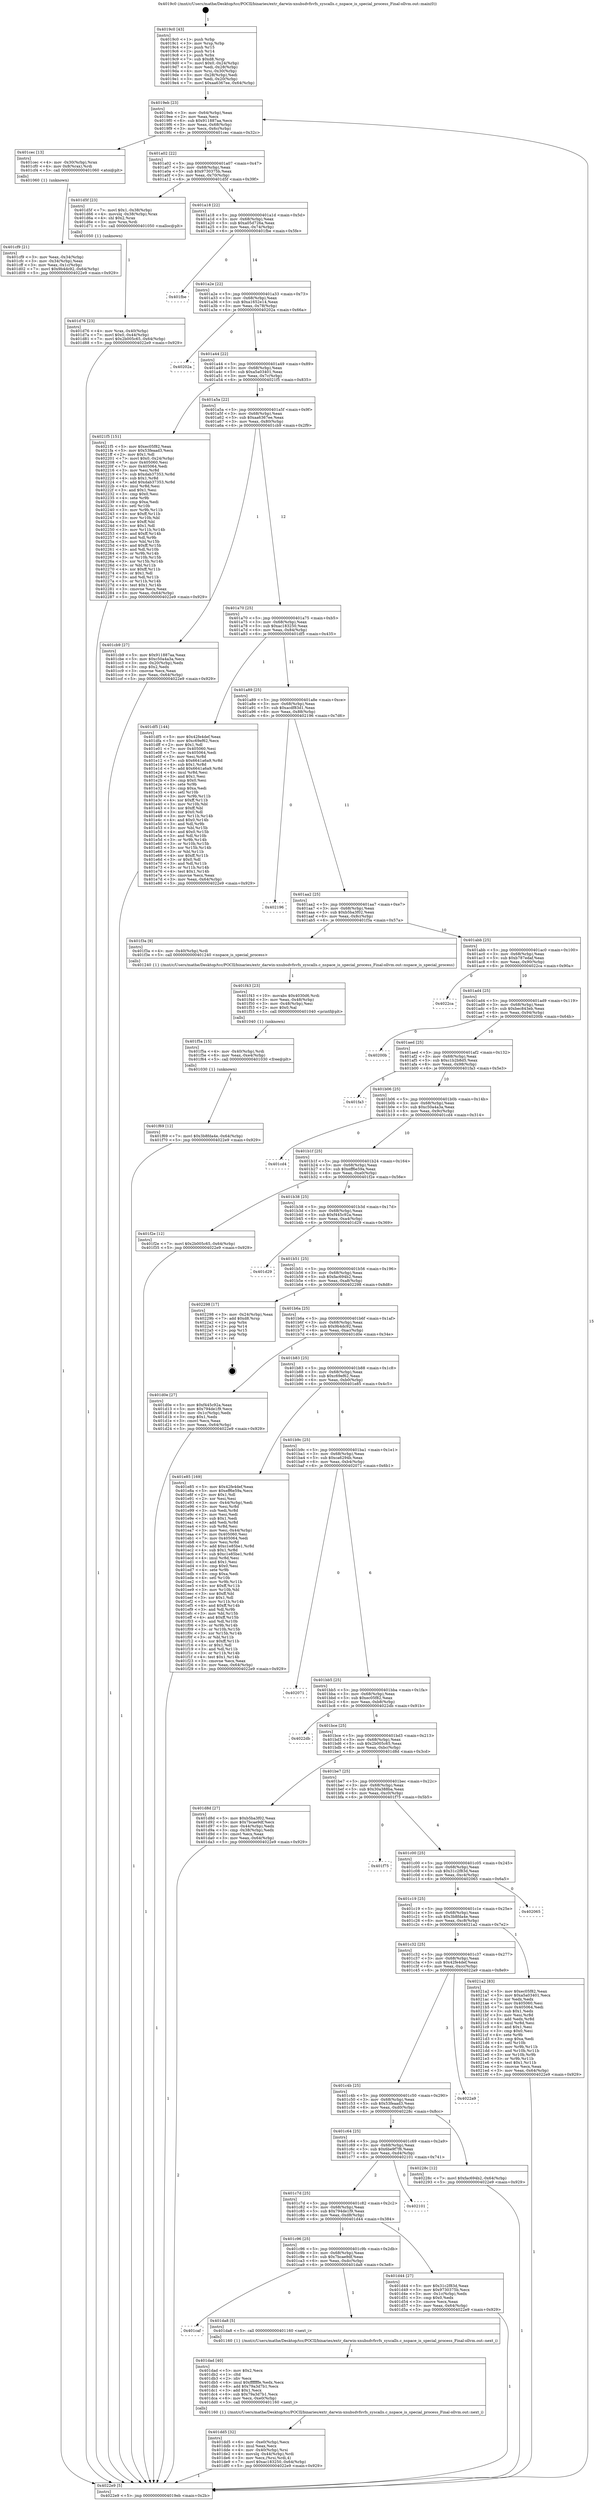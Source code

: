 digraph "0x4019c0" {
  label = "0x4019c0 (/mnt/c/Users/mathe/Desktop/tcc/POCII/binaries/extr_darwin-xnubsdvfsvfs_syscalls.c_nspace_is_special_process_Final-ollvm.out::main(0))"
  labelloc = "t"
  node[shape=record]

  Entry [label="",width=0.3,height=0.3,shape=circle,fillcolor=black,style=filled]
  "0x4019eb" [label="{
     0x4019eb [23]\l
     | [instrs]\l
     &nbsp;&nbsp;0x4019eb \<+3\>: mov -0x64(%rbp),%eax\l
     &nbsp;&nbsp;0x4019ee \<+2\>: mov %eax,%ecx\l
     &nbsp;&nbsp;0x4019f0 \<+6\>: sub $0x911887aa,%ecx\l
     &nbsp;&nbsp;0x4019f6 \<+3\>: mov %eax,-0x68(%rbp)\l
     &nbsp;&nbsp;0x4019f9 \<+3\>: mov %ecx,-0x6c(%rbp)\l
     &nbsp;&nbsp;0x4019fc \<+6\>: je 0000000000401cec \<main+0x32c\>\l
  }"]
  "0x401cec" [label="{
     0x401cec [13]\l
     | [instrs]\l
     &nbsp;&nbsp;0x401cec \<+4\>: mov -0x30(%rbp),%rax\l
     &nbsp;&nbsp;0x401cf0 \<+4\>: mov 0x8(%rax),%rdi\l
     &nbsp;&nbsp;0x401cf4 \<+5\>: call 0000000000401060 \<atoi@plt\>\l
     | [calls]\l
     &nbsp;&nbsp;0x401060 \{1\} (unknown)\l
  }"]
  "0x401a02" [label="{
     0x401a02 [22]\l
     | [instrs]\l
     &nbsp;&nbsp;0x401a02 \<+5\>: jmp 0000000000401a07 \<main+0x47\>\l
     &nbsp;&nbsp;0x401a07 \<+3\>: mov -0x68(%rbp),%eax\l
     &nbsp;&nbsp;0x401a0a \<+5\>: sub $0x9730375b,%eax\l
     &nbsp;&nbsp;0x401a0f \<+3\>: mov %eax,-0x70(%rbp)\l
     &nbsp;&nbsp;0x401a12 \<+6\>: je 0000000000401d5f \<main+0x39f\>\l
  }"]
  Exit [label="",width=0.3,height=0.3,shape=circle,fillcolor=black,style=filled,peripheries=2]
  "0x401d5f" [label="{
     0x401d5f [23]\l
     | [instrs]\l
     &nbsp;&nbsp;0x401d5f \<+7\>: movl $0x1,-0x38(%rbp)\l
     &nbsp;&nbsp;0x401d66 \<+4\>: movslq -0x38(%rbp),%rax\l
     &nbsp;&nbsp;0x401d6a \<+4\>: shl $0x2,%rax\l
     &nbsp;&nbsp;0x401d6e \<+3\>: mov %rax,%rdi\l
     &nbsp;&nbsp;0x401d71 \<+5\>: call 0000000000401050 \<malloc@plt\>\l
     | [calls]\l
     &nbsp;&nbsp;0x401050 \{1\} (unknown)\l
  }"]
  "0x401a18" [label="{
     0x401a18 [22]\l
     | [instrs]\l
     &nbsp;&nbsp;0x401a18 \<+5\>: jmp 0000000000401a1d \<main+0x5d\>\l
     &nbsp;&nbsp;0x401a1d \<+3\>: mov -0x68(%rbp),%eax\l
     &nbsp;&nbsp;0x401a20 \<+5\>: sub $0xa05d726a,%eax\l
     &nbsp;&nbsp;0x401a25 \<+3\>: mov %eax,-0x74(%rbp)\l
     &nbsp;&nbsp;0x401a28 \<+6\>: je 0000000000401fbe \<main+0x5fe\>\l
  }"]
  "0x401f69" [label="{
     0x401f69 [12]\l
     | [instrs]\l
     &nbsp;&nbsp;0x401f69 \<+7\>: movl $0x3b8fda4e,-0x64(%rbp)\l
     &nbsp;&nbsp;0x401f70 \<+5\>: jmp 00000000004022e9 \<main+0x929\>\l
  }"]
  "0x401fbe" [label="{
     0x401fbe\l
  }", style=dashed]
  "0x401a2e" [label="{
     0x401a2e [22]\l
     | [instrs]\l
     &nbsp;&nbsp;0x401a2e \<+5\>: jmp 0000000000401a33 \<main+0x73\>\l
     &nbsp;&nbsp;0x401a33 \<+3\>: mov -0x68(%rbp),%eax\l
     &nbsp;&nbsp;0x401a36 \<+5\>: sub $0xa1652e14,%eax\l
     &nbsp;&nbsp;0x401a3b \<+3\>: mov %eax,-0x78(%rbp)\l
     &nbsp;&nbsp;0x401a3e \<+6\>: je 000000000040202a \<main+0x66a\>\l
  }"]
  "0x401f5a" [label="{
     0x401f5a [15]\l
     | [instrs]\l
     &nbsp;&nbsp;0x401f5a \<+4\>: mov -0x40(%rbp),%rdi\l
     &nbsp;&nbsp;0x401f5e \<+6\>: mov %eax,-0xe4(%rbp)\l
     &nbsp;&nbsp;0x401f64 \<+5\>: call 0000000000401030 \<free@plt\>\l
     | [calls]\l
     &nbsp;&nbsp;0x401030 \{1\} (unknown)\l
  }"]
  "0x40202a" [label="{
     0x40202a\l
  }", style=dashed]
  "0x401a44" [label="{
     0x401a44 [22]\l
     | [instrs]\l
     &nbsp;&nbsp;0x401a44 \<+5\>: jmp 0000000000401a49 \<main+0x89\>\l
     &nbsp;&nbsp;0x401a49 \<+3\>: mov -0x68(%rbp),%eax\l
     &nbsp;&nbsp;0x401a4c \<+5\>: sub $0xa5a03401,%eax\l
     &nbsp;&nbsp;0x401a51 \<+3\>: mov %eax,-0x7c(%rbp)\l
     &nbsp;&nbsp;0x401a54 \<+6\>: je 00000000004021f5 \<main+0x835\>\l
  }"]
  "0x401f43" [label="{
     0x401f43 [23]\l
     | [instrs]\l
     &nbsp;&nbsp;0x401f43 \<+10\>: movabs $0x4030d6,%rdi\l
     &nbsp;&nbsp;0x401f4d \<+3\>: mov %eax,-0x48(%rbp)\l
     &nbsp;&nbsp;0x401f50 \<+3\>: mov -0x48(%rbp),%esi\l
     &nbsp;&nbsp;0x401f53 \<+2\>: mov $0x0,%al\l
     &nbsp;&nbsp;0x401f55 \<+5\>: call 0000000000401040 \<printf@plt\>\l
     | [calls]\l
     &nbsp;&nbsp;0x401040 \{1\} (unknown)\l
  }"]
  "0x4021f5" [label="{
     0x4021f5 [151]\l
     | [instrs]\l
     &nbsp;&nbsp;0x4021f5 \<+5\>: mov $0xec05f82,%eax\l
     &nbsp;&nbsp;0x4021fa \<+5\>: mov $0x53feaad3,%ecx\l
     &nbsp;&nbsp;0x4021ff \<+2\>: mov $0x1,%dl\l
     &nbsp;&nbsp;0x402201 \<+7\>: movl $0x0,-0x24(%rbp)\l
     &nbsp;&nbsp;0x402208 \<+7\>: mov 0x405060,%esi\l
     &nbsp;&nbsp;0x40220f \<+7\>: mov 0x405064,%edi\l
     &nbsp;&nbsp;0x402216 \<+3\>: mov %esi,%r8d\l
     &nbsp;&nbsp;0x402219 \<+7\>: sub $0xdab37353,%r8d\l
     &nbsp;&nbsp;0x402220 \<+4\>: sub $0x1,%r8d\l
     &nbsp;&nbsp;0x402224 \<+7\>: add $0xdab37353,%r8d\l
     &nbsp;&nbsp;0x40222b \<+4\>: imul %r8d,%esi\l
     &nbsp;&nbsp;0x40222f \<+3\>: and $0x1,%esi\l
     &nbsp;&nbsp;0x402232 \<+3\>: cmp $0x0,%esi\l
     &nbsp;&nbsp;0x402235 \<+4\>: sete %r9b\l
     &nbsp;&nbsp;0x402239 \<+3\>: cmp $0xa,%edi\l
     &nbsp;&nbsp;0x40223c \<+4\>: setl %r10b\l
     &nbsp;&nbsp;0x402240 \<+3\>: mov %r9b,%r11b\l
     &nbsp;&nbsp;0x402243 \<+4\>: xor $0xff,%r11b\l
     &nbsp;&nbsp;0x402247 \<+3\>: mov %r10b,%bl\l
     &nbsp;&nbsp;0x40224a \<+3\>: xor $0xff,%bl\l
     &nbsp;&nbsp;0x40224d \<+3\>: xor $0x1,%dl\l
     &nbsp;&nbsp;0x402250 \<+3\>: mov %r11b,%r14b\l
     &nbsp;&nbsp;0x402253 \<+4\>: and $0xff,%r14b\l
     &nbsp;&nbsp;0x402257 \<+3\>: and %dl,%r9b\l
     &nbsp;&nbsp;0x40225a \<+3\>: mov %bl,%r15b\l
     &nbsp;&nbsp;0x40225d \<+4\>: and $0xff,%r15b\l
     &nbsp;&nbsp;0x402261 \<+3\>: and %dl,%r10b\l
     &nbsp;&nbsp;0x402264 \<+3\>: or %r9b,%r14b\l
     &nbsp;&nbsp;0x402267 \<+3\>: or %r10b,%r15b\l
     &nbsp;&nbsp;0x40226a \<+3\>: xor %r15b,%r14b\l
     &nbsp;&nbsp;0x40226d \<+3\>: or %bl,%r11b\l
     &nbsp;&nbsp;0x402270 \<+4\>: xor $0xff,%r11b\l
     &nbsp;&nbsp;0x402274 \<+3\>: or $0x1,%dl\l
     &nbsp;&nbsp;0x402277 \<+3\>: and %dl,%r11b\l
     &nbsp;&nbsp;0x40227a \<+3\>: or %r11b,%r14b\l
     &nbsp;&nbsp;0x40227d \<+4\>: test $0x1,%r14b\l
     &nbsp;&nbsp;0x402281 \<+3\>: cmovne %ecx,%eax\l
     &nbsp;&nbsp;0x402284 \<+3\>: mov %eax,-0x64(%rbp)\l
     &nbsp;&nbsp;0x402287 \<+5\>: jmp 00000000004022e9 \<main+0x929\>\l
  }"]
  "0x401a5a" [label="{
     0x401a5a [22]\l
     | [instrs]\l
     &nbsp;&nbsp;0x401a5a \<+5\>: jmp 0000000000401a5f \<main+0x9f\>\l
     &nbsp;&nbsp;0x401a5f \<+3\>: mov -0x68(%rbp),%eax\l
     &nbsp;&nbsp;0x401a62 \<+5\>: sub $0xaa6367ee,%eax\l
     &nbsp;&nbsp;0x401a67 \<+3\>: mov %eax,-0x80(%rbp)\l
     &nbsp;&nbsp;0x401a6a \<+6\>: je 0000000000401cb9 \<main+0x2f9\>\l
  }"]
  "0x401dd5" [label="{
     0x401dd5 [32]\l
     | [instrs]\l
     &nbsp;&nbsp;0x401dd5 \<+6\>: mov -0xe0(%rbp),%ecx\l
     &nbsp;&nbsp;0x401ddb \<+3\>: imul %eax,%ecx\l
     &nbsp;&nbsp;0x401dde \<+4\>: mov -0x40(%rbp),%rsi\l
     &nbsp;&nbsp;0x401de2 \<+4\>: movslq -0x44(%rbp),%rdi\l
     &nbsp;&nbsp;0x401de6 \<+3\>: mov %ecx,(%rsi,%rdi,4)\l
     &nbsp;&nbsp;0x401de9 \<+7\>: movl $0xac183250,-0x64(%rbp)\l
     &nbsp;&nbsp;0x401df0 \<+5\>: jmp 00000000004022e9 \<main+0x929\>\l
  }"]
  "0x401cb9" [label="{
     0x401cb9 [27]\l
     | [instrs]\l
     &nbsp;&nbsp;0x401cb9 \<+5\>: mov $0x911887aa,%eax\l
     &nbsp;&nbsp;0x401cbe \<+5\>: mov $0xc50a4a3a,%ecx\l
     &nbsp;&nbsp;0x401cc3 \<+3\>: mov -0x20(%rbp),%edx\l
     &nbsp;&nbsp;0x401cc6 \<+3\>: cmp $0x2,%edx\l
     &nbsp;&nbsp;0x401cc9 \<+3\>: cmovne %ecx,%eax\l
     &nbsp;&nbsp;0x401ccc \<+3\>: mov %eax,-0x64(%rbp)\l
     &nbsp;&nbsp;0x401ccf \<+5\>: jmp 00000000004022e9 \<main+0x929\>\l
  }"]
  "0x401a70" [label="{
     0x401a70 [25]\l
     | [instrs]\l
     &nbsp;&nbsp;0x401a70 \<+5\>: jmp 0000000000401a75 \<main+0xb5\>\l
     &nbsp;&nbsp;0x401a75 \<+3\>: mov -0x68(%rbp),%eax\l
     &nbsp;&nbsp;0x401a78 \<+5\>: sub $0xac183250,%eax\l
     &nbsp;&nbsp;0x401a7d \<+6\>: mov %eax,-0x84(%rbp)\l
     &nbsp;&nbsp;0x401a83 \<+6\>: je 0000000000401df5 \<main+0x435\>\l
  }"]
  "0x4022e9" [label="{
     0x4022e9 [5]\l
     | [instrs]\l
     &nbsp;&nbsp;0x4022e9 \<+5\>: jmp 00000000004019eb \<main+0x2b\>\l
  }"]
  "0x4019c0" [label="{
     0x4019c0 [43]\l
     | [instrs]\l
     &nbsp;&nbsp;0x4019c0 \<+1\>: push %rbp\l
     &nbsp;&nbsp;0x4019c1 \<+3\>: mov %rsp,%rbp\l
     &nbsp;&nbsp;0x4019c4 \<+2\>: push %r15\l
     &nbsp;&nbsp;0x4019c6 \<+2\>: push %r14\l
     &nbsp;&nbsp;0x4019c8 \<+1\>: push %rbx\l
     &nbsp;&nbsp;0x4019c9 \<+7\>: sub $0xd8,%rsp\l
     &nbsp;&nbsp;0x4019d0 \<+7\>: movl $0x0,-0x24(%rbp)\l
     &nbsp;&nbsp;0x4019d7 \<+3\>: mov %edi,-0x28(%rbp)\l
     &nbsp;&nbsp;0x4019da \<+4\>: mov %rsi,-0x30(%rbp)\l
     &nbsp;&nbsp;0x4019de \<+3\>: mov -0x28(%rbp),%edi\l
     &nbsp;&nbsp;0x4019e1 \<+3\>: mov %edi,-0x20(%rbp)\l
     &nbsp;&nbsp;0x4019e4 \<+7\>: movl $0xaa6367ee,-0x64(%rbp)\l
  }"]
  "0x401cf9" [label="{
     0x401cf9 [21]\l
     | [instrs]\l
     &nbsp;&nbsp;0x401cf9 \<+3\>: mov %eax,-0x34(%rbp)\l
     &nbsp;&nbsp;0x401cfc \<+3\>: mov -0x34(%rbp),%eax\l
     &nbsp;&nbsp;0x401cff \<+3\>: mov %eax,-0x1c(%rbp)\l
     &nbsp;&nbsp;0x401d02 \<+7\>: movl $0x9b4dc92,-0x64(%rbp)\l
     &nbsp;&nbsp;0x401d09 \<+5\>: jmp 00000000004022e9 \<main+0x929\>\l
  }"]
  "0x401dad" [label="{
     0x401dad [40]\l
     | [instrs]\l
     &nbsp;&nbsp;0x401dad \<+5\>: mov $0x2,%ecx\l
     &nbsp;&nbsp;0x401db2 \<+1\>: cltd\l
     &nbsp;&nbsp;0x401db3 \<+2\>: idiv %ecx\l
     &nbsp;&nbsp;0x401db5 \<+6\>: imul $0xfffffffe,%edx,%ecx\l
     &nbsp;&nbsp;0x401dbb \<+6\>: add $0x79a3d7b1,%ecx\l
     &nbsp;&nbsp;0x401dc1 \<+3\>: add $0x1,%ecx\l
     &nbsp;&nbsp;0x401dc4 \<+6\>: sub $0x79a3d7b1,%ecx\l
     &nbsp;&nbsp;0x401dca \<+6\>: mov %ecx,-0xe0(%rbp)\l
     &nbsp;&nbsp;0x401dd0 \<+5\>: call 0000000000401160 \<next_i\>\l
     | [calls]\l
     &nbsp;&nbsp;0x401160 \{1\} (/mnt/c/Users/mathe/Desktop/tcc/POCII/binaries/extr_darwin-xnubsdvfsvfs_syscalls.c_nspace_is_special_process_Final-ollvm.out::next_i)\l
  }"]
  "0x401df5" [label="{
     0x401df5 [144]\l
     | [instrs]\l
     &nbsp;&nbsp;0x401df5 \<+5\>: mov $0x42fe4def,%eax\l
     &nbsp;&nbsp;0x401dfa \<+5\>: mov $0xc69ef62,%ecx\l
     &nbsp;&nbsp;0x401dff \<+2\>: mov $0x1,%dl\l
     &nbsp;&nbsp;0x401e01 \<+7\>: mov 0x405060,%esi\l
     &nbsp;&nbsp;0x401e08 \<+7\>: mov 0x405064,%edi\l
     &nbsp;&nbsp;0x401e0f \<+3\>: mov %esi,%r8d\l
     &nbsp;&nbsp;0x401e12 \<+7\>: sub $0x6641a6a9,%r8d\l
     &nbsp;&nbsp;0x401e19 \<+4\>: sub $0x1,%r8d\l
     &nbsp;&nbsp;0x401e1d \<+7\>: add $0x6641a6a9,%r8d\l
     &nbsp;&nbsp;0x401e24 \<+4\>: imul %r8d,%esi\l
     &nbsp;&nbsp;0x401e28 \<+3\>: and $0x1,%esi\l
     &nbsp;&nbsp;0x401e2b \<+3\>: cmp $0x0,%esi\l
     &nbsp;&nbsp;0x401e2e \<+4\>: sete %r9b\l
     &nbsp;&nbsp;0x401e32 \<+3\>: cmp $0xa,%edi\l
     &nbsp;&nbsp;0x401e35 \<+4\>: setl %r10b\l
     &nbsp;&nbsp;0x401e39 \<+3\>: mov %r9b,%r11b\l
     &nbsp;&nbsp;0x401e3c \<+4\>: xor $0xff,%r11b\l
     &nbsp;&nbsp;0x401e40 \<+3\>: mov %r10b,%bl\l
     &nbsp;&nbsp;0x401e43 \<+3\>: xor $0xff,%bl\l
     &nbsp;&nbsp;0x401e46 \<+3\>: xor $0x0,%dl\l
     &nbsp;&nbsp;0x401e49 \<+3\>: mov %r11b,%r14b\l
     &nbsp;&nbsp;0x401e4c \<+4\>: and $0x0,%r14b\l
     &nbsp;&nbsp;0x401e50 \<+3\>: and %dl,%r9b\l
     &nbsp;&nbsp;0x401e53 \<+3\>: mov %bl,%r15b\l
     &nbsp;&nbsp;0x401e56 \<+4\>: and $0x0,%r15b\l
     &nbsp;&nbsp;0x401e5a \<+3\>: and %dl,%r10b\l
     &nbsp;&nbsp;0x401e5d \<+3\>: or %r9b,%r14b\l
     &nbsp;&nbsp;0x401e60 \<+3\>: or %r10b,%r15b\l
     &nbsp;&nbsp;0x401e63 \<+3\>: xor %r15b,%r14b\l
     &nbsp;&nbsp;0x401e66 \<+3\>: or %bl,%r11b\l
     &nbsp;&nbsp;0x401e69 \<+4\>: xor $0xff,%r11b\l
     &nbsp;&nbsp;0x401e6d \<+3\>: or $0x0,%dl\l
     &nbsp;&nbsp;0x401e70 \<+3\>: and %dl,%r11b\l
     &nbsp;&nbsp;0x401e73 \<+3\>: or %r11b,%r14b\l
     &nbsp;&nbsp;0x401e76 \<+4\>: test $0x1,%r14b\l
     &nbsp;&nbsp;0x401e7a \<+3\>: cmovne %ecx,%eax\l
     &nbsp;&nbsp;0x401e7d \<+3\>: mov %eax,-0x64(%rbp)\l
     &nbsp;&nbsp;0x401e80 \<+5\>: jmp 00000000004022e9 \<main+0x929\>\l
  }"]
  "0x401a89" [label="{
     0x401a89 [25]\l
     | [instrs]\l
     &nbsp;&nbsp;0x401a89 \<+5\>: jmp 0000000000401a8e \<main+0xce\>\l
     &nbsp;&nbsp;0x401a8e \<+3\>: mov -0x68(%rbp),%eax\l
     &nbsp;&nbsp;0x401a91 \<+5\>: sub $0xacdf83d1,%eax\l
     &nbsp;&nbsp;0x401a96 \<+6\>: mov %eax,-0x88(%rbp)\l
     &nbsp;&nbsp;0x401a9c \<+6\>: je 0000000000402196 \<main+0x7d6\>\l
  }"]
  "0x401caf" [label="{
     0x401caf\l
  }", style=dashed]
  "0x402196" [label="{
     0x402196\l
  }", style=dashed]
  "0x401aa2" [label="{
     0x401aa2 [25]\l
     | [instrs]\l
     &nbsp;&nbsp;0x401aa2 \<+5\>: jmp 0000000000401aa7 \<main+0xe7\>\l
     &nbsp;&nbsp;0x401aa7 \<+3\>: mov -0x68(%rbp),%eax\l
     &nbsp;&nbsp;0x401aaa \<+5\>: sub $0xb5ba3f02,%eax\l
     &nbsp;&nbsp;0x401aaf \<+6\>: mov %eax,-0x8c(%rbp)\l
     &nbsp;&nbsp;0x401ab5 \<+6\>: je 0000000000401f3a \<main+0x57a\>\l
  }"]
  "0x401da8" [label="{
     0x401da8 [5]\l
     | [instrs]\l
     &nbsp;&nbsp;0x401da8 \<+5\>: call 0000000000401160 \<next_i\>\l
     | [calls]\l
     &nbsp;&nbsp;0x401160 \{1\} (/mnt/c/Users/mathe/Desktop/tcc/POCII/binaries/extr_darwin-xnubsdvfsvfs_syscalls.c_nspace_is_special_process_Final-ollvm.out::next_i)\l
  }"]
  "0x401f3a" [label="{
     0x401f3a [9]\l
     | [instrs]\l
     &nbsp;&nbsp;0x401f3a \<+4\>: mov -0x40(%rbp),%rdi\l
     &nbsp;&nbsp;0x401f3e \<+5\>: call 0000000000401240 \<nspace_is_special_process\>\l
     | [calls]\l
     &nbsp;&nbsp;0x401240 \{1\} (/mnt/c/Users/mathe/Desktop/tcc/POCII/binaries/extr_darwin-xnubsdvfsvfs_syscalls.c_nspace_is_special_process_Final-ollvm.out::nspace_is_special_process)\l
  }"]
  "0x401abb" [label="{
     0x401abb [25]\l
     | [instrs]\l
     &nbsp;&nbsp;0x401abb \<+5\>: jmp 0000000000401ac0 \<main+0x100\>\l
     &nbsp;&nbsp;0x401ac0 \<+3\>: mov -0x68(%rbp),%eax\l
     &nbsp;&nbsp;0x401ac3 \<+5\>: sub $0xb787edaf,%eax\l
     &nbsp;&nbsp;0x401ac8 \<+6\>: mov %eax,-0x90(%rbp)\l
     &nbsp;&nbsp;0x401ace \<+6\>: je 00000000004022ca \<main+0x90a\>\l
  }"]
  "0x401d76" [label="{
     0x401d76 [23]\l
     | [instrs]\l
     &nbsp;&nbsp;0x401d76 \<+4\>: mov %rax,-0x40(%rbp)\l
     &nbsp;&nbsp;0x401d7a \<+7\>: movl $0x0,-0x44(%rbp)\l
     &nbsp;&nbsp;0x401d81 \<+7\>: movl $0x2b005c65,-0x64(%rbp)\l
     &nbsp;&nbsp;0x401d88 \<+5\>: jmp 00000000004022e9 \<main+0x929\>\l
  }"]
  "0x4022ca" [label="{
     0x4022ca\l
  }", style=dashed]
  "0x401ad4" [label="{
     0x401ad4 [25]\l
     | [instrs]\l
     &nbsp;&nbsp;0x401ad4 \<+5\>: jmp 0000000000401ad9 \<main+0x119\>\l
     &nbsp;&nbsp;0x401ad9 \<+3\>: mov -0x68(%rbp),%eax\l
     &nbsp;&nbsp;0x401adc \<+5\>: sub $0xbec843eb,%eax\l
     &nbsp;&nbsp;0x401ae1 \<+6\>: mov %eax,-0x94(%rbp)\l
     &nbsp;&nbsp;0x401ae7 \<+6\>: je 000000000040200b \<main+0x64b\>\l
  }"]
  "0x401c96" [label="{
     0x401c96 [25]\l
     | [instrs]\l
     &nbsp;&nbsp;0x401c96 \<+5\>: jmp 0000000000401c9b \<main+0x2db\>\l
     &nbsp;&nbsp;0x401c9b \<+3\>: mov -0x68(%rbp),%eax\l
     &nbsp;&nbsp;0x401c9e \<+5\>: sub $0x7bcae9df,%eax\l
     &nbsp;&nbsp;0x401ca3 \<+6\>: mov %eax,-0xdc(%rbp)\l
     &nbsp;&nbsp;0x401ca9 \<+6\>: je 0000000000401da8 \<main+0x3e8\>\l
  }"]
  "0x40200b" [label="{
     0x40200b\l
  }", style=dashed]
  "0x401aed" [label="{
     0x401aed [25]\l
     | [instrs]\l
     &nbsp;&nbsp;0x401aed \<+5\>: jmp 0000000000401af2 \<main+0x132\>\l
     &nbsp;&nbsp;0x401af2 \<+3\>: mov -0x68(%rbp),%eax\l
     &nbsp;&nbsp;0x401af5 \<+5\>: sub $0xc1b2b8d5,%eax\l
     &nbsp;&nbsp;0x401afa \<+6\>: mov %eax,-0x98(%rbp)\l
     &nbsp;&nbsp;0x401b00 \<+6\>: je 0000000000401fa3 \<main+0x5e3\>\l
  }"]
  "0x401d44" [label="{
     0x401d44 [27]\l
     | [instrs]\l
     &nbsp;&nbsp;0x401d44 \<+5\>: mov $0x31c2f83d,%eax\l
     &nbsp;&nbsp;0x401d49 \<+5\>: mov $0x9730375b,%ecx\l
     &nbsp;&nbsp;0x401d4e \<+3\>: mov -0x1c(%rbp),%edx\l
     &nbsp;&nbsp;0x401d51 \<+3\>: cmp $0x0,%edx\l
     &nbsp;&nbsp;0x401d54 \<+3\>: cmove %ecx,%eax\l
     &nbsp;&nbsp;0x401d57 \<+3\>: mov %eax,-0x64(%rbp)\l
     &nbsp;&nbsp;0x401d5a \<+5\>: jmp 00000000004022e9 \<main+0x929\>\l
  }"]
  "0x401fa3" [label="{
     0x401fa3\l
  }", style=dashed]
  "0x401b06" [label="{
     0x401b06 [25]\l
     | [instrs]\l
     &nbsp;&nbsp;0x401b06 \<+5\>: jmp 0000000000401b0b \<main+0x14b\>\l
     &nbsp;&nbsp;0x401b0b \<+3\>: mov -0x68(%rbp),%eax\l
     &nbsp;&nbsp;0x401b0e \<+5\>: sub $0xc50a4a3a,%eax\l
     &nbsp;&nbsp;0x401b13 \<+6\>: mov %eax,-0x9c(%rbp)\l
     &nbsp;&nbsp;0x401b19 \<+6\>: je 0000000000401cd4 \<main+0x314\>\l
  }"]
  "0x401c7d" [label="{
     0x401c7d [25]\l
     | [instrs]\l
     &nbsp;&nbsp;0x401c7d \<+5\>: jmp 0000000000401c82 \<main+0x2c2\>\l
     &nbsp;&nbsp;0x401c82 \<+3\>: mov -0x68(%rbp),%eax\l
     &nbsp;&nbsp;0x401c85 \<+5\>: sub $0x794de1f9,%eax\l
     &nbsp;&nbsp;0x401c8a \<+6\>: mov %eax,-0xd8(%rbp)\l
     &nbsp;&nbsp;0x401c90 \<+6\>: je 0000000000401d44 \<main+0x384\>\l
  }"]
  "0x401cd4" [label="{
     0x401cd4\l
  }", style=dashed]
  "0x401b1f" [label="{
     0x401b1f [25]\l
     | [instrs]\l
     &nbsp;&nbsp;0x401b1f \<+5\>: jmp 0000000000401b24 \<main+0x164\>\l
     &nbsp;&nbsp;0x401b24 \<+3\>: mov -0x68(%rbp),%eax\l
     &nbsp;&nbsp;0x401b27 \<+5\>: sub $0xeff6e59a,%eax\l
     &nbsp;&nbsp;0x401b2c \<+6\>: mov %eax,-0xa0(%rbp)\l
     &nbsp;&nbsp;0x401b32 \<+6\>: je 0000000000401f2e \<main+0x56e\>\l
  }"]
  "0x402101" [label="{
     0x402101\l
  }", style=dashed]
  "0x401f2e" [label="{
     0x401f2e [12]\l
     | [instrs]\l
     &nbsp;&nbsp;0x401f2e \<+7\>: movl $0x2b005c65,-0x64(%rbp)\l
     &nbsp;&nbsp;0x401f35 \<+5\>: jmp 00000000004022e9 \<main+0x929\>\l
  }"]
  "0x401b38" [label="{
     0x401b38 [25]\l
     | [instrs]\l
     &nbsp;&nbsp;0x401b38 \<+5\>: jmp 0000000000401b3d \<main+0x17d\>\l
     &nbsp;&nbsp;0x401b3d \<+3\>: mov -0x68(%rbp),%eax\l
     &nbsp;&nbsp;0x401b40 \<+5\>: sub $0xf445c92a,%eax\l
     &nbsp;&nbsp;0x401b45 \<+6\>: mov %eax,-0xa4(%rbp)\l
     &nbsp;&nbsp;0x401b4b \<+6\>: je 0000000000401d29 \<main+0x369\>\l
  }"]
  "0x401c64" [label="{
     0x401c64 [25]\l
     | [instrs]\l
     &nbsp;&nbsp;0x401c64 \<+5\>: jmp 0000000000401c69 \<main+0x2a9\>\l
     &nbsp;&nbsp;0x401c69 \<+3\>: mov -0x68(%rbp),%eax\l
     &nbsp;&nbsp;0x401c6c \<+5\>: sub $0x6be9f7f6,%eax\l
     &nbsp;&nbsp;0x401c71 \<+6\>: mov %eax,-0xd4(%rbp)\l
     &nbsp;&nbsp;0x401c77 \<+6\>: je 0000000000402101 \<main+0x741\>\l
  }"]
  "0x401d29" [label="{
     0x401d29\l
  }", style=dashed]
  "0x401b51" [label="{
     0x401b51 [25]\l
     | [instrs]\l
     &nbsp;&nbsp;0x401b51 \<+5\>: jmp 0000000000401b56 \<main+0x196\>\l
     &nbsp;&nbsp;0x401b56 \<+3\>: mov -0x68(%rbp),%eax\l
     &nbsp;&nbsp;0x401b59 \<+5\>: sub $0xfac694b2,%eax\l
     &nbsp;&nbsp;0x401b5e \<+6\>: mov %eax,-0xa8(%rbp)\l
     &nbsp;&nbsp;0x401b64 \<+6\>: je 0000000000402298 \<main+0x8d8\>\l
  }"]
  "0x40228c" [label="{
     0x40228c [12]\l
     | [instrs]\l
     &nbsp;&nbsp;0x40228c \<+7\>: movl $0xfac694b2,-0x64(%rbp)\l
     &nbsp;&nbsp;0x402293 \<+5\>: jmp 00000000004022e9 \<main+0x929\>\l
  }"]
  "0x402298" [label="{
     0x402298 [17]\l
     | [instrs]\l
     &nbsp;&nbsp;0x402298 \<+3\>: mov -0x24(%rbp),%eax\l
     &nbsp;&nbsp;0x40229b \<+7\>: add $0xd8,%rsp\l
     &nbsp;&nbsp;0x4022a2 \<+1\>: pop %rbx\l
     &nbsp;&nbsp;0x4022a3 \<+2\>: pop %r14\l
     &nbsp;&nbsp;0x4022a5 \<+2\>: pop %r15\l
     &nbsp;&nbsp;0x4022a7 \<+1\>: pop %rbp\l
     &nbsp;&nbsp;0x4022a8 \<+1\>: ret\l
  }"]
  "0x401b6a" [label="{
     0x401b6a [25]\l
     | [instrs]\l
     &nbsp;&nbsp;0x401b6a \<+5\>: jmp 0000000000401b6f \<main+0x1af\>\l
     &nbsp;&nbsp;0x401b6f \<+3\>: mov -0x68(%rbp),%eax\l
     &nbsp;&nbsp;0x401b72 \<+5\>: sub $0x9b4dc92,%eax\l
     &nbsp;&nbsp;0x401b77 \<+6\>: mov %eax,-0xac(%rbp)\l
     &nbsp;&nbsp;0x401b7d \<+6\>: je 0000000000401d0e \<main+0x34e\>\l
  }"]
  "0x401c4b" [label="{
     0x401c4b [25]\l
     | [instrs]\l
     &nbsp;&nbsp;0x401c4b \<+5\>: jmp 0000000000401c50 \<main+0x290\>\l
     &nbsp;&nbsp;0x401c50 \<+3\>: mov -0x68(%rbp),%eax\l
     &nbsp;&nbsp;0x401c53 \<+5\>: sub $0x53feaad3,%eax\l
     &nbsp;&nbsp;0x401c58 \<+6\>: mov %eax,-0xd0(%rbp)\l
     &nbsp;&nbsp;0x401c5e \<+6\>: je 000000000040228c \<main+0x8cc\>\l
  }"]
  "0x401d0e" [label="{
     0x401d0e [27]\l
     | [instrs]\l
     &nbsp;&nbsp;0x401d0e \<+5\>: mov $0xf445c92a,%eax\l
     &nbsp;&nbsp;0x401d13 \<+5\>: mov $0x794de1f9,%ecx\l
     &nbsp;&nbsp;0x401d18 \<+3\>: mov -0x1c(%rbp),%edx\l
     &nbsp;&nbsp;0x401d1b \<+3\>: cmp $0x1,%edx\l
     &nbsp;&nbsp;0x401d1e \<+3\>: cmovl %ecx,%eax\l
     &nbsp;&nbsp;0x401d21 \<+3\>: mov %eax,-0x64(%rbp)\l
     &nbsp;&nbsp;0x401d24 \<+5\>: jmp 00000000004022e9 \<main+0x929\>\l
  }"]
  "0x401b83" [label="{
     0x401b83 [25]\l
     | [instrs]\l
     &nbsp;&nbsp;0x401b83 \<+5\>: jmp 0000000000401b88 \<main+0x1c8\>\l
     &nbsp;&nbsp;0x401b88 \<+3\>: mov -0x68(%rbp),%eax\l
     &nbsp;&nbsp;0x401b8b \<+5\>: sub $0xc69ef62,%eax\l
     &nbsp;&nbsp;0x401b90 \<+6\>: mov %eax,-0xb0(%rbp)\l
     &nbsp;&nbsp;0x401b96 \<+6\>: je 0000000000401e85 \<main+0x4c5\>\l
  }"]
  "0x4022a9" [label="{
     0x4022a9\l
  }", style=dashed]
  "0x401e85" [label="{
     0x401e85 [169]\l
     | [instrs]\l
     &nbsp;&nbsp;0x401e85 \<+5\>: mov $0x42fe4def,%eax\l
     &nbsp;&nbsp;0x401e8a \<+5\>: mov $0xeff6e59a,%ecx\l
     &nbsp;&nbsp;0x401e8f \<+2\>: mov $0x1,%dl\l
     &nbsp;&nbsp;0x401e91 \<+2\>: xor %esi,%esi\l
     &nbsp;&nbsp;0x401e93 \<+3\>: mov -0x44(%rbp),%edi\l
     &nbsp;&nbsp;0x401e96 \<+3\>: mov %esi,%r8d\l
     &nbsp;&nbsp;0x401e99 \<+3\>: sub %edi,%r8d\l
     &nbsp;&nbsp;0x401e9c \<+2\>: mov %esi,%edi\l
     &nbsp;&nbsp;0x401e9e \<+3\>: sub $0x1,%edi\l
     &nbsp;&nbsp;0x401ea1 \<+3\>: add %edi,%r8d\l
     &nbsp;&nbsp;0x401ea4 \<+3\>: sub %r8d,%esi\l
     &nbsp;&nbsp;0x401ea7 \<+3\>: mov %esi,-0x44(%rbp)\l
     &nbsp;&nbsp;0x401eaa \<+7\>: mov 0x405060,%esi\l
     &nbsp;&nbsp;0x401eb1 \<+7\>: mov 0x405064,%edi\l
     &nbsp;&nbsp;0x401eb8 \<+3\>: mov %esi,%r8d\l
     &nbsp;&nbsp;0x401ebb \<+7\>: add $0xc1e85be1,%r8d\l
     &nbsp;&nbsp;0x401ec2 \<+4\>: sub $0x1,%r8d\l
     &nbsp;&nbsp;0x401ec6 \<+7\>: sub $0xc1e85be1,%r8d\l
     &nbsp;&nbsp;0x401ecd \<+4\>: imul %r8d,%esi\l
     &nbsp;&nbsp;0x401ed1 \<+3\>: and $0x1,%esi\l
     &nbsp;&nbsp;0x401ed4 \<+3\>: cmp $0x0,%esi\l
     &nbsp;&nbsp;0x401ed7 \<+4\>: sete %r9b\l
     &nbsp;&nbsp;0x401edb \<+3\>: cmp $0xa,%edi\l
     &nbsp;&nbsp;0x401ede \<+4\>: setl %r10b\l
     &nbsp;&nbsp;0x401ee2 \<+3\>: mov %r9b,%r11b\l
     &nbsp;&nbsp;0x401ee5 \<+4\>: xor $0xff,%r11b\l
     &nbsp;&nbsp;0x401ee9 \<+3\>: mov %r10b,%bl\l
     &nbsp;&nbsp;0x401eec \<+3\>: xor $0xff,%bl\l
     &nbsp;&nbsp;0x401eef \<+3\>: xor $0x1,%dl\l
     &nbsp;&nbsp;0x401ef2 \<+3\>: mov %r11b,%r14b\l
     &nbsp;&nbsp;0x401ef5 \<+4\>: and $0xff,%r14b\l
     &nbsp;&nbsp;0x401ef9 \<+3\>: and %dl,%r9b\l
     &nbsp;&nbsp;0x401efc \<+3\>: mov %bl,%r15b\l
     &nbsp;&nbsp;0x401eff \<+4\>: and $0xff,%r15b\l
     &nbsp;&nbsp;0x401f03 \<+3\>: and %dl,%r10b\l
     &nbsp;&nbsp;0x401f06 \<+3\>: or %r9b,%r14b\l
     &nbsp;&nbsp;0x401f09 \<+3\>: or %r10b,%r15b\l
     &nbsp;&nbsp;0x401f0c \<+3\>: xor %r15b,%r14b\l
     &nbsp;&nbsp;0x401f0f \<+3\>: or %bl,%r11b\l
     &nbsp;&nbsp;0x401f12 \<+4\>: xor $0xff,%r11b\l
     &nbsp;&nbsp;0x401f16 \<+3\>: or $0x1,%dl\l
     &nbsp;&nbsp;0x401f19 \<+3\>: and %dl,%r11b\l
     &nbsp;&nbsp;0x401f1c \<+3\>: or %r11b,%r14b\l
     &nbsp;&nbsp;0x401f1f \<+4\>: test $0x1,%r14b\l
     &nbsp;&nbsp;0x401f23 \<+3\>: cmovne %ecx,%eax\l
     &nbsp;&nbsp;0x401f26 \<+3\>: mov %eax,-0x64(%rbp)\l
     &nbsp;&nbsp;0x401f29 \<+5\>: jmp 00000000004022e9 \<main+0x929\>\l
  }"]
  "0x401b9c" [label="{
     0x401b9c [25]\l
     | [instrs]\l
     &nbsp;&nbsp;0x401b9c \<+5\>: jmp 0000000000401ba1 \<main+0x1e1\>\l
     &nbsp;&nbsp;0x401ba1 \<+3\>: mov -0x68(%rbp),%eax\l
     &nbsp;&nbsp;0x401ba4 \<+5\>: sub $0xca6294b,%eax\l
     &nbsp;&nbsp;0x401ba9 \<+6\>: mov %eax,-0xb4(%rbp)\l
     &nbsp;&nbsp;0x401baf \<+6\>: je 0000000000402071 \<main+0x6b1\>\l
  }"]
  "0x401c32" [label="{
     0x401c32 [25]\l
     | [instrs]\l
     &nbsp;&nbsp;0x401c32 \<+5\>: jmp 0000000000401c37 \<main+0x277\>\l
     &nbsp;&nbsp;0x401c37 \<+3\>: mov -0x68(%rbp),%eax\l
     &nbsp;&nbsp;0x401c3a \<+5\>: sub $0x42fe4def,%eax\l
     &nbsp;&nbsp;0x401c3f \<+6\>: mov %eax,-0xcc(%rbp)\l
     &nbsp;&nbsp;0x401c45 \<+6\>: je 00000000004022a9 \<main+0x8e9\>\l
  }"]
  "0x402071" [label="{
     0x402071\l
  }", style=dashed]
  "0x401bb5" [label="{
     0x401bb5 [25]\l
     | [instrs]\l
     &nbsp;&nbsp;0x401bb5 \<+5\>: jmp 0000000000401bba \<main+0x1fa\>\l
     &nbsp;&nbsp;0x401bba \<+3\>: mov -0x68(%rbp),%eax\l
     &nbsp;&nbsp;0x401bbd \<+5\>: sub $0xec05f82,%eax\l
     &nbsp;&nbsp;0x401bc2 \<+6\>: mov %eax,-0xb8(%rbp)\l
     &nbsp;&nbsp;0x401bc8 \<+6\>: je 00000000004022db \<main+0x91b\>\l
  }"]
  "0x4021a2" [label="{
     0x4021a2 [83]\l
     | [instrs]\l
     &nbsp;&nbsp;0x4021a2 \<+5\>: mov $0xec05f82,%eax\l
     &nbsp;&nbsp;0x4021a7 \<+5\>: mov $0xa5a03401,%ecx\l
     &nbsp;&nbsp;0x4021ac \<+2\>: xor %edx,%edx\l
     &nbsp;&nbsp;0x4021ae \<+7\>: mov 0x405060,%esi\l
     &nbsp;&nbsp;0x4021b5 \<+7\>: mov 0x405064,%edi\l
     &nbsp;&nbsp;0x4021bc \<+3\>: sub $0x1,%edx\l
     &nbsp;&nbsp;0x4021bf \<+3\>: mov %esi,%r8d\l
     &nbsp;&nbsp;0x4021c2 \<+3\>: add %edx,%r8d\l
     &nbsp;&nbsp;0x4021c5 \<+4\>: imul %r8d,%esi\l
     &nbsp;&nbsp;0x4021c9 \<+3\>: and $0x1,%esi\l
     &nbsp;&nbsp;0x4021cc \<+3\>: cmp $0x0,%esi\l
     &nbsp;&nbsp;0x4021cf \<+4\>: sete %r9b\l
     &nbsp;&nbsp;0x4021d3 \<+3\>: cmp $0xa,%edi\l
     &nbsp;&nbsp;0x4021d6 \<+4\>: setl %r10b\l
     &nbsp;&nbsp;0x4021da \<+3\>: mov %r9b,%r11b\l
     &nbsp;&nbsp;0x4021dd \<+3\>: and %r10b,%r11b\l
     &nbsp;&nbsp;0x4021e0 \<+3\>: xor %r10b,%r9b\l
     &nbsp;&nbsp;0x4021e3 \<+3\>: or %r9b,%r11b\l
     &nbsp;&nbsp;0x4021e6 \<+4\>: test $0x1,%r11b\l
     &nbsp;&nbsp;0x4021ea \<+3\>: cmovne %ecx,%eax\l
     &nbsp;&nbsp;0x4021ed \<+3\>: mov %eax,-0x64(%rbp)\l
     &nbsp;&nbsp;0x4021f0 \<+5\>: jmp 00000000004022e9 \<main+0x929\>\l
  }"]
  "0x4022db" [label="{
     0x4022db\l
  }", style=dashed]
  "0x401bce" [label="{
     0x401bce [25]\l
     | [instrs]\l
     &nbsp;&nbsp;0x401bce \<+5\>: jmp 0000000000401bd3 \<main+0x213\>\l
     &nbsp;&nbsp;0x401bd3 \<+3\>: mov -0x68(%rbp),%eax\l
     &nbsp;&nbsp;0x401bd6 \<+5\>: sub $0x2b005c65,%eax\l
     &nbsp;&nbsp;0x401bdb \<+6\>: mov %eax,-0xbc(%rbp)\l
     &nbsp;&nbsp;0x401be1 \<+6\>: je 0000000000401d8d \<main+0x3cd\>\l
  }"]
  "0x401c19" [label="{
     0x401c19 [25]\l
     | [instrs]\l
     &nbsp;&nbsp;0x401c19 \<+5\>: jmp 0000000000401c1e \<main+0x25e\>\l
     &nbsp;&nbsp;0x401c1e \<+3\>: mov -0x68(%rbp),%eax\l
     &nbsp;&nbsp;0x401c21 \<+5\>: sub $0x3b8fda4e,%eax\l
     &nbsp;&nbsp;0x401c26 \<+6\>: mov %eax,-0xc8(%rbp)\l
     &nbsp;&nbsp;0x401c2c \<+6\>: je 00000000004021a2 \<main+0x7e2\>\l
  }"]
  "0x401d8d" [label="{
     0x401d8d [27]\l
     | [instrs]\l
     &nbsp;&nbsp;0x401d8d \<+5\>: mov $0xb5ba3f02,%eax\l
     &nbsp;&nbsp;0x401d92 \<+5\>: mov $0x7bcae9df,%ecx\l
     &nbsp;&nbsp;0x401d97 \<+3\>: mov -0x44(%rbp),%edx\l
     &nbsp;&nbsp;0x401d9a \<+3\>: cmp -0x38(%rbp),%edx\l
     &nbsp;&nbsp;0x401d9d \<+3\>: cmovl %ecx,%eax\l
     &nbsp;&nbsp;0x401da0 \<+3\>: mov %eax,-0x64(%rbp)\l
     &nbsp;&nbsp;0x401da3 \<+5\>: jmp 00000000004022e9 \<main+0x929\>\l
  }"]
  "0x401be7" [label="{
     0x401be7 [25]\l
     | [instrs]\l
     &nbsp;&nbsp;0x401be7 \<+5\>: jmp 0000000000401bec \<main+0x22c\>\l
     &nbsp;&nbsp;0x401bec \<+3\>: mov -0x68(%rbp),%eax\l
     &nbsp;&nbsp;0x401bef \<+5\>: sub $0x30a388ba,%eax\l
     &nbsp;&nbsp;0x401bf4 \<+6\>: mov %eax,-0xc0(%rbp)\l
     &nbsp;&nbsp;0x401bfa \<+6\>: je 0000000000401f75 \<main+0x5b5\>\l
  }"]
  "0x402065" [label="{
     0x402065\l
  }", style=dashed]
  "0x401f75" [label="{
     0x401f75\l
  }", style=dashed]
  "0x401c00" [label="{
     0x401c00 [25]\l
     | [instrs]\l
     &nbsp;&nbsp;0x401c00 \<+5\>: jmp 0000000000401c05 \<main+0x245\>\l
     &nbsp;&nbsp;0x401c05 \<+3\>: mov -0x68(%rbp),%eax\l
     &nbsp;&nbsp;0x401c08 \<+5\>: sub $0x31c2f83d,%eax\l
     &nbsp;&nbsp;0x401c0d \<+6\>: mov %eax,-0xc4(%rbp)\l
     &nbsp;&nbsp;0x401c13 \<+6\>: je 0000000000402065 \<main+0x6a5\>\l
  }"]
  Entry -> "0x4019c0" [label=" 1"]
  "0x4019eb" -> "0x401cec" [label=" 1"]
  "0x4019eb" -> "0x401a02" [label=" 15"]
  "0x402298" -> Exit [label=" 1"]
  "0x401a02" -> "0x401d5f" [label=" 1"]
  "0x401a02" -> "0x401a18" [label=" 14"]
  "0x40228c" -> "0x4022e9" [label=" 1"]
  "0x401a18" -> "0x401fbe" [label=" 0"]
  "0x401a18" -> "0x401a2e" [label=" 14"]
  "0x4021f5" -> "0x4022e9" [label=" 1"]
  "0x401a2e" -> "0x40202a" [label=" 0"]
  "0x401a2e" -> "0x401a44" [label=" 14"]
  "0x4021a2" -> "0x4022e9" [label=" 1"]
  "0x401a44" -> "0x4021f5" [label=" 1"]
  "0x401a44" -> "0x401a5a" [label=" 13"]
  "0x401f69" -> "0x4022e9" [label=" 1"]
  "0x401a5a" -> "0x401cb9" [label=" 1"]
  "0x401a5a" -> "0x401a70" [label=" 12"]
  "0x401cb9" -> "0x4022e9" [label=" 1"]
  "0x4019c0" -> "0x4019eb" [label=" 1"]
  "0x4022e9" -> "0x4019eb" [label=" 15"]
  "0x401cec" -> "0x401cf9" [label=" 1"]
  "0x401cf9" -> "0x4022e9" [label=" 1"]
  "0x401f5a" -> "0x401f69" [label=" 1"]
  "0x401a70" -> "0x401df5" [label=" 1"]
  "0x401a70" -> "0x401a89" [label=" 11"]
  "0x401f43" -> "0x401f5a" [label=" 1"]
  "0x401a89" -> "0x402196" [label=" 0"]
  "0x401a89" -> "0x401aa2" [label=" 11"]
  "0x401f3a" -> "0x401f43" [label=" 1"]
  "0x401aa2" -> "0x401f3a" [label=" 1"]
  "0x401aa2" -> "0x401abb" [label=" 10"]
  "0x401f2e" -> "0x4022e9" [label=" 1"]
  "0x401abb" -> "0x4022ca" [label=" 0"]
  "0x401abb" -> "0x401ad4" [label=" 10"]
  "0x401df5" -> "0x4022e9" [label=" 1"]
  "0x401ad4" -> "0x40200b" [label=" 0"]
  "0x401ad4" -> "0x401aed" [label=" 10"]
  "0x401dd5" -> "0x4022e9" [label=" 1"]
  "0x401aed" -> "0x401fa3" [label=" 0"]
  "0x401aed" -> "0x401b06" [label=" 10"]
  "0x401dad" -> "0x401dd5" [label=" 1"]
  "0x401b06" -> "0x401cd4" [label=" 0"]
  "0x401b06" -> "0x401b1f" [label=" 10"]
  "0x401c96" -> "0x401caf" [label=" 0"]
  "0x401b1f" -> "0x401f2e" [label=" 1"]
  "0x401b1f" -> "0x401b38" [label=" 9"]
  "0x401c96" -> "0x401da8" [label=" 1"]
  "0x401b38" -> "0x401d29" [label=" 0"]
  "0x401b38" -> "0x401b51" [label=" 9"]
  "0x401d8d" -> "0x4022e9" [label=" 2"]
  "0x401b51" -> "0x402298" [label=" 1"]
  "0x401b51" -> "0x401b6a" [label=" 8"]
  "0x401d76" -> "0x4022e9" [label=" 1"]
  "0x401b6a" -> "0x401d0e" [label=" 1"]
  "0x401b6a" -> "0x401b83" [label=" 7"]
  "0x401d0e" -> "0x4022e9" [label=" 1"]
  "0x401d44" -> "0x4022e9" [label=" 1"]
  "0x401b83" -> "0x401e85" [label=" 1"]
  "0x401b83" -> "0x401b9c" [label=" 6"]
  "0x401c7d" -> "0x401c96" [label=" 1"]
  "0x401b9c" -> "0x402071" [label=" 0"]
  "0x401b9c" -> "0x401bb5" [label=" 6"]
  "0x401da8" -> "0x401dad" [label=" 1"]
  "0x401bb5" -> "0x4022db" [label=" 0"]
  "0x401bb5" -> "0x401bce" [label=" 6"]
  "0x401c64" -> "0x401c7d" [label=" 2"]
  "0x401bce" -> "0x401d8d" [label=" 2"]
  "0x401bce" -> "0x401be7" [label=" 4"]
  "0x401e85" -> "0x4022e9" [label=" 1"]
  "0x401be7" -> "0x401f75" [label=" 0"]
  "0x401be7" -> "0x401c00" [label=" 4"]
  "0x401c4b" -> "0x401c64" [label=" 2"]
  "0x401c00" -> "0x402065" [label=" 0"]
  "0x401c00" -> "0x401c19" [label=" 4"]
  "0x401c64" -> "0x402101" [label=" 0"]
  "0x401c19" -> "0x4021a2" [label=" 1"]
  "0x401c19" -> "0x401c32" [label=" 3"]
  "0x401c7d" -> "0x401d44" [label=" 1"]
  "0x401c32" -> "0x4022a9" [label=" 0"]
  "0x401c32" -> "0x401c4b" [label=" 3"]
  "0x401d5f" -> "0x401d76" [label=" 1"]
  "0x401c4b" -> "0x40228c" [label=" 1"]
}
